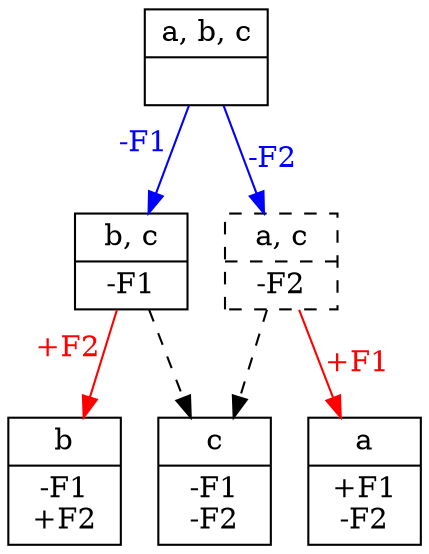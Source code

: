// None
digraph {
	graph [ dpi = 300 ];
	0 [label="{<segs> a, b, c |<feats>  }",shape=record]
	1 [label="{<segs> a |<feats> +F1\n-F2 }",shape=record]
	2 [label="{<segs> b, c |<feats> -F1 }",shape=record]
	3 [label="{<segs> b |<feats> -F1\n+F2 }",shape=record]
	4 [label="{<segs> a, c |<feats> -F2 }",shape=record, style=dashed]
	5 [label="{<segs> c |<feats> -F1\n-F2 }",shape=record]
	0 -> 2	[xlabel="-F1",fontcolor=blue,color=blue]
	0 -> 4	[label="-F2",fontcolor=blue,color=blue]
	2 -> 3	[xlabel="+F2",fontcolor=red,color=red]
	2 -> 5	[style=dashed]
	4 -> 1	[label="+F1",fontcolor=red,color=red]
	4 -> 5  [style=dashed]
{rank=same; 1 3 5}
}